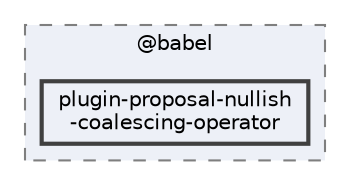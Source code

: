 digraph "pkiclassroomrescheduler/src/main/frontend/node_modules/@babel/plugin-proposal-nullish-coalescing-operator"
{
 // LATEX_PDF_SIZE
  bgcolor="transparent";
  edge [fontname=Helvetica,fontsize=10,labelfontname=Helvetica,labelfontsize=10];
  node [fontname=Helvetica,fontsize=10,shape=box,height=0.2,width=0.4];
  compound=true
  subgraph clusterdir_bc8070c8b402176472541bb6f0cba6df {
    graph [ bgcolor="#edf0f7", pencolor="grey50", label="@babel", fontname=Helvetica,fontsize=10 style="filled,dashed", URL="dir_bc8070c8b402176472541bb6f0cba6df.html",tooltip=""]
  dir_9ba5622bc8b23c2c58abaf7caddbea22 [label="plugin-proposal-nullish\l-coalescing-operator", fillcolor="#edf0f7", color="grey25", style="filled,bold", URL="dir_9ba5622bc8b23c2c58abaf7caddbea22.html",tooltip=""];
  }
}
